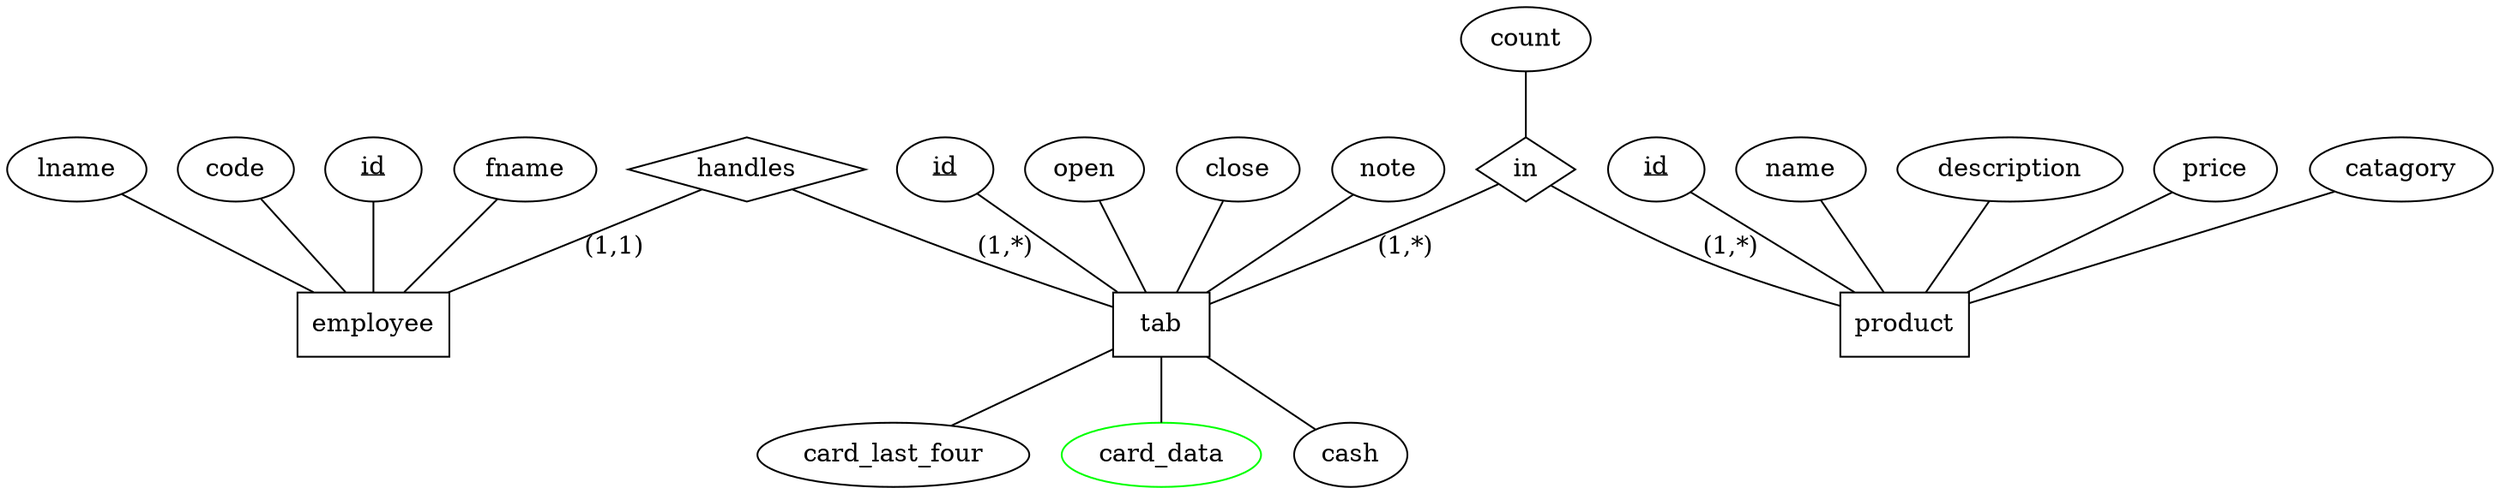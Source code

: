 graph {
    graph [overlap=false];
    node [shape=ellipse];

    subgraph {
        employee_id -- employee;
        employee_fname -- employee;
        employee_lname -- employee;
        employee_code -- employee;

        employee_id [label=<<u>id</u>>];
        employee_fname [label="fname"];
        employee_lname [label="lname"];
        employee_code [label="code"];

        employee [shape=box];
    }

    subgraph {
        product_id -- product;
        product_name -- product;
        product_description -- product;
        product_price -- product;
        product_catagory -- product;

        product_id [label=<<u>id</u>>];
        product_name [label="name"];
        product_description [label="description"];
        product_price [label="price"];
        product_catagory [label="catagory"];

        product [shape=box];
    }

    subgraph {
        tab_id -- tab;
        tab_open -- tab;
        tab_close -- tab;
        tab_note -- tab;

        tab_id [label=<<u>id</u>>];
        tab_open [label="open"];
        tab_close [label="close"];
        tab_note [label="note"];

        subgraph {
            tab -- card_lastfour;
            tab -- card_data;
            tab -- cash;

            card_lastfour [label="card_last_four"];
            card_data [label="card_data",color="green"];
        }

        subgraph {
            handles -- employee [label="(1,1)"];
            handles -- tab [label="(1,*)"];

            handles [shape=diamond,label="handles"];
        }

        subgraph {
            in_count -- in;

            in_count [label="count"];

            in -- product [label="(1,*)"];
            in -- tab [label="(1,*)"];

            in [shape=diamond,label="in"];
        }

        tab [shape=box];
    }
}